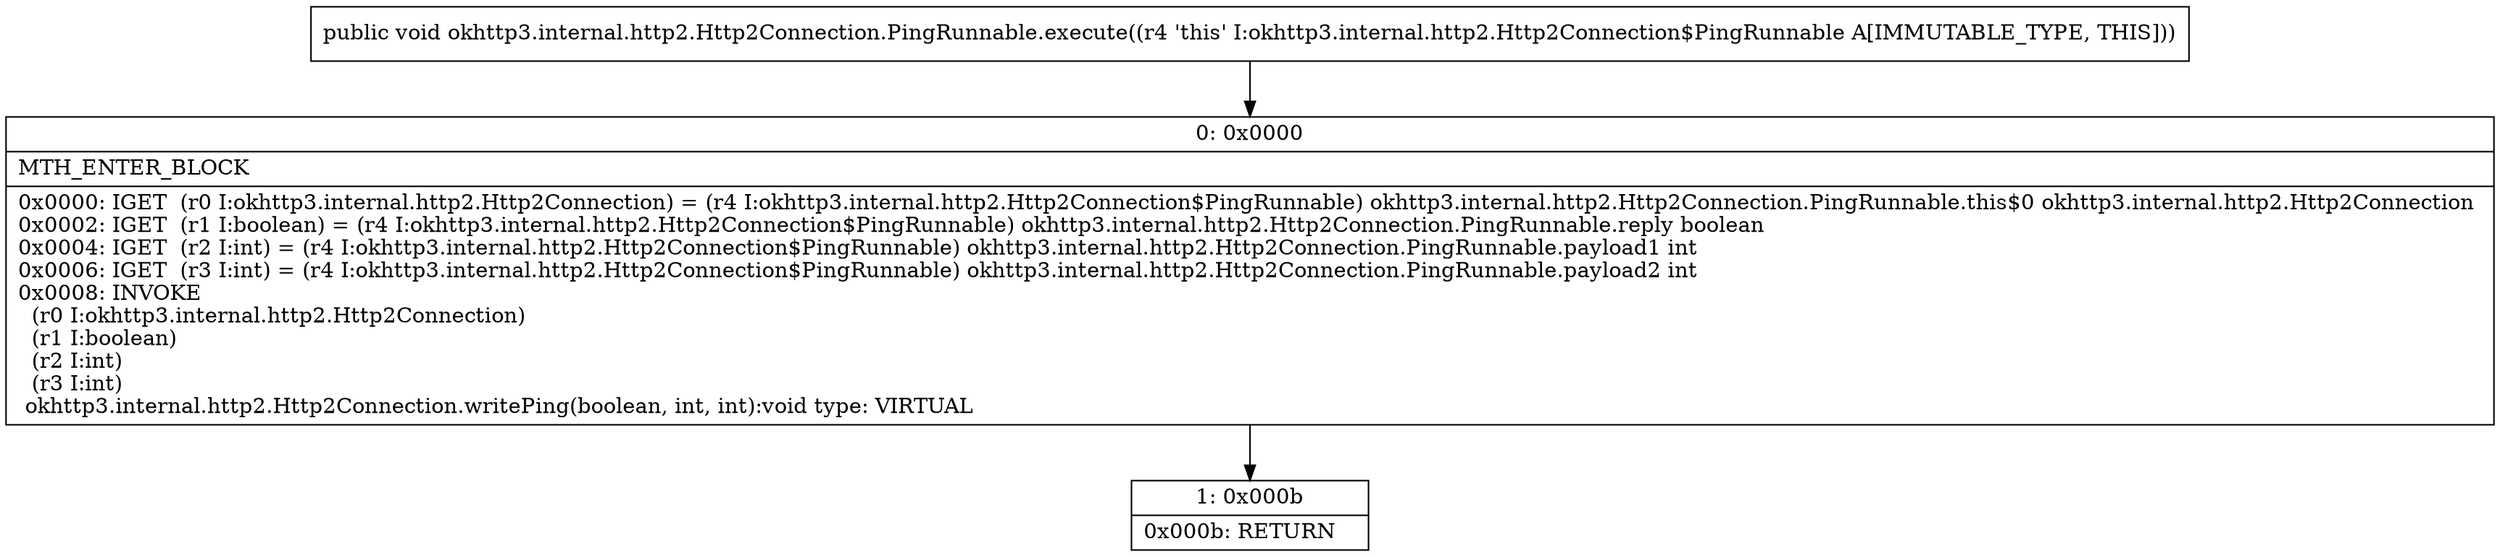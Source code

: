 digraph "CFG forokhttp3.internal.http2.Http2Connection.PingRunnable.execute()V" {
Node_0 [shape=record,label="{0\:\ 0x0000|MTH_ENTER_BLOCK\l|0x0000: IGET  (r0 I:okhttp3.internal.http2.Http2Connection) = (r4 I:okhttp3.internal.http2.Http2Connection$PingRunnable) okhttp3.internal.http2.Http2Connection.PingRunnable.this$0 okhttp3.internal.http2.Http2Connection \l0x0002: IGET  (r1 I:boolean) = (r4 I:okhttp3.internal.http2.Http2Connection$PingRunnable) okhttp3.internal.http2.Http2Connection.PingRunnable.reply boolean \l0x0004: IGET  (r2 I:int) = (r4 I:okhttp3.internal.http2.Http2Connection$PingRunnable) okhttp3.internal.http2.Http2Connection.PingRunnable.payload1 int \l0x0006: IGET  (r3 I:int) = (r4 I:okhttp3.internal.http2.Http2Connection$PingRunnable) okhttp3.internal.http2.Http2Connection.PingRunnable.payload2 int \l0x0008: INVOKE  \l  (r0 I:okhttp3.internal.http2.Http2Connection)\l  (r1 I:boolean)\l  (r2 I:int)\l  (r3 I:int)\l okhttp3.internal.http2.Http2Connection.writePing(boolean, int, int):void type: VIRTUAL \l}"];
Node_1 [shape=record,label="{1\:\ 0x000b|0x000b: RETURN   \l}"];
MethodNode[shape=record,label="{public void okhttp3.internal.http2.Http2Connection.PingRunnable.execute((r4 'this' I:okhttp3.internal.http2.Http2Connection$PingRunnable A[IMMUTABLE_TYPE, THIS])) }"];
MethodNode -> Node_0;
Node_0 -> Node_1;
}

